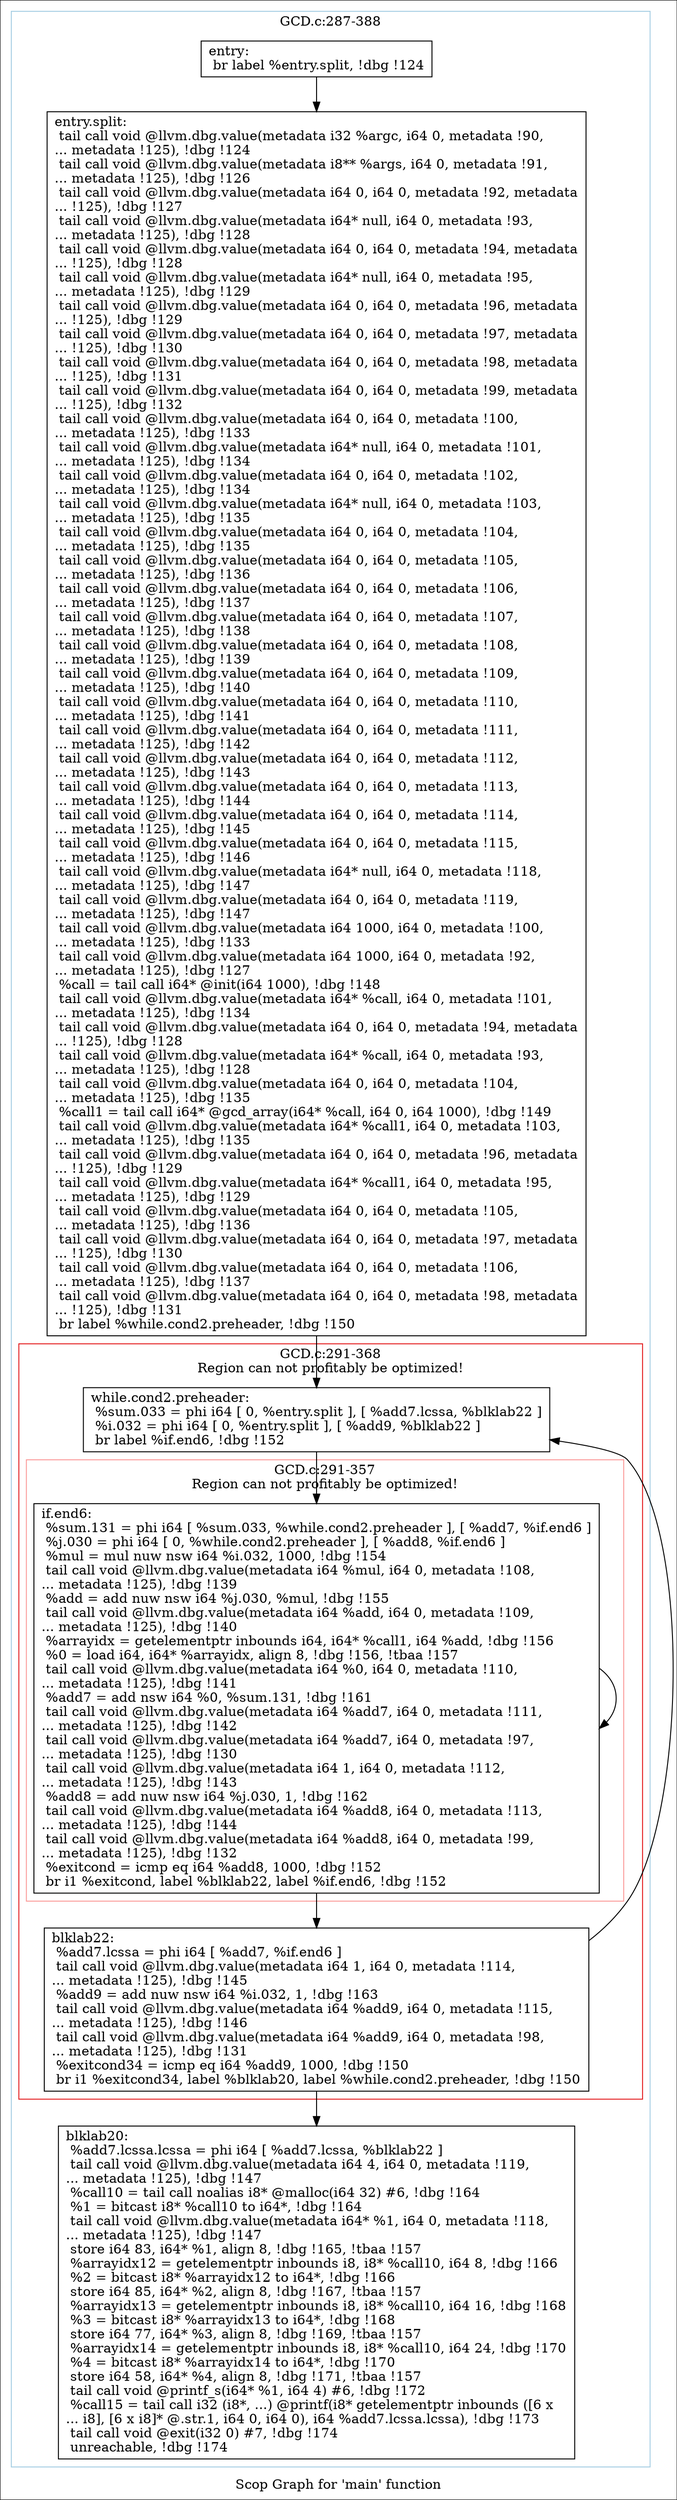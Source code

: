 digraph "Scop Graph for 'main' function" {
	label="Scop Graph for 'main' function";

	Node0xb04bfb0 [shape=record,label="{entry:\l  br label %entry.split, !dbg !124\l}"];
	Node0xb04bfb0 -> Node0xb07fa90;
	Node0xb07fa90 [shape=record,label="{entry.split:                                      \l  tail call void @llvm.dbg.value(metadata i32 %argc, i64 0, metadata !90,\l... metadata !125), !dbg !124\l  tail call void @llvm.dbg.value(metadata i8** %args, i64 0, metadata !91,\l... metadata !125), !dbg !126\l  tail call void @llvm.dbg.value(metadata i64 0, i64 0, metadata !92, metadata\l... !125), !dbg !127\l  tail call void @llvm.dbg.value(metadata i64* null, i64 0, metadata !93,\l... metadata !125), !dbg !128\l  tail call void @llvm.dbg.value(metadata i64 0, i64 0, metadata !94, metadata\l... !125), !dbg !128\l  tail call void @llvm.dbg.value(metadata i64* null, i64 0, metadata !95,\l... metadata !125), !dbg !129\l  tail call void @llvm.dbg.value(metadata i64 0, i64 0, metadata !96, metadata\l... !125), !dbg !129\l  tail call void @llvm.dbg.value(metadata i64 0, i64 0, metadata !97, metadata\l... !125), !dbg !130\l  tail call void @llvm.dbg.value(metadata i64 0, i64 0, metadata !98, metadata\l... !125), !dbg !131\l  tail call void @llvm.dbg.value(metadata i64 0, i64 0, metadata !99, metadata\l... !125), !dbg !132\l  tail call void @llvm.dbg.value(metadata i64 0, i64 0, metadata !100,\l... metadata !125), !dbg !133\l  tail call void @llvm.dbg.value(metadata i64* null, i64 0, metadata !101,\l... metadata !125), !dbg !134\l  tail call void @llvm.dbg.value(metadata i64 0, i64 0, metadata !102,\l... metadata !125), !dbg !134\l  tail call void @llvm.dbg.value(metadata i64* null, i64 0, metadata !103,\l... metadata !125), !dbg !135\l  tail call void @llvm.dbg.value(metadata i64 0, i64 0, metadata !104,\l... metadata !125), !dbg !135\l  tail call void @llvm.dbg.value(metadata i64 0, i64 0, metadata !105,\l... metadata !125), !dbg !136\l  tail call void @llvm.dbg.value(metadata i64 0, i64 0, metadata !106,\l... metadata !125), !dbg !137\l  tail call void @llvm.dbg.value(metadata i64 0, i64 0, metadata !107,\l... metadata !125), !dbg !138\l  tail call void @llvm.dbg.value(metadata i64 0, i64 0, metadata !108,\l... metadata !125), !dbg !139\l  tail call void @llvm.dbg.value(metadata i64 0, i64 0, metadata !109,\l... metadata !125), !dbg !140\l  tail call void @llvm.dbg.value(metadata i64 0, i64 0, metadata !110,\l... metadata !125), !dbg !141\l  tail call void @llvm.dbg.value(metadata i64 0, i64 0, metadata !111,\l... metadata !125), !dbg !142\l  tail call void @llvm.dbg.value(metadata i64 0, i64 0, metadata !112,\l... metadata !125), !dbg !143\l  tail call void @llvm.dbg.value(metadata i64 0, i64 0, metadata !113,\l... metadata !125), !dbg !144\l  tail call void @llvm.dbg.value(metadata i64 0, i64 0, metadata !114,\l... metadata !125), !dbg !145\l  tail call void @llvm.dbg.value(metadata i64 0, i64 0, metadata !115,\l... metadata !125), !dbg !146\l  tail call void @llvm.dbg.value(metadata i64* null, i64 0, metadata !118,\l... metadata !125), !dbg !147\l  tail call void @llvm.dbg.value(metadata i64 0, i64 0, metadata !119,\l... metadata !125), !dbg !147\l  tail call void @llvm.dbg.value(metadata i64 1000, i64 0, metadata !100,\l... metadata !125), !dbg !133\l  tail call void @llvm.dbg.value(metadata i64 1000, i64 0, metadata !92,\l... metadata !125), !dbg !127\l  %call = tail call i64* @init(i64 1000), !dbg !148\l  tail call void @llvm.dbg.value(metadata i64* %call, i64 0, metadata !101,\l... metadata !125), !dbg !134\l  tail call void @llvm.dbg.value(metadata i64 0, i64 0, metadata !94, metadata\l... !125), !dbg !128\l  tail call void @llvm.dbg.value(metadata i64* %call, i64 0, metadata !93,\l... metadata !125), !dbg !128\l  tail call void @llvm.dbg.value(metadata i64 0, i64 0, metadata !104,\l... metadata !125), !dbg !135\l  %call1 = tail call i64* @gcd_array(i64* %call, i64 0, i64 1000), !dbg !149\l  tail call void @llvm.dbg.value(metadata i64* %call1, i64 0, metadata !103,\l... metadata !125), !dbg !135\l  tail call void @llvm.dbg.value(metadata i64 0, i64 0, metadata !96, metadata\l... !125), !dbg !129\l  tail call void @llvm.dbg.value(metadata i64* %call1, i64 0, metadata !95,\l... metadata !125), !dbg !129\l  tail call void @llvm.dbg.value(metadata i64 0, i64 0, metadata !105,\l... metadata !125), !dbg !136\l  tail call void @llvm.dbg.value(metadata i64 0, i64 0, metadata !97, metadata\l... !125), !dbg !130\l  tail call void @llvm.dbg.value(metadata i64 0, i64 0, metadata !106,\l... metadata !125), !dbg !137\l  tail call void @llvm.dbg.value(metadata i64 0, i64 0, metadata !98, metadata\l... !125), !dbg !131\l  br label %while.cond2.preheader, !dbg !150\l}"];
	Node0xb07fa90 -> Node0xb088d70;
	Node0xb088d70 [shape=record,label="{while.cond2.preheader:                            \l  %sum.033 = phi i64 [ 0, %entry.split ], [ %add7.lcssa, %blklab22 ]\l  %i.032 = phi i64 [ 0, %entry.split ], [ %add9, %blklab22 ]\l  br label %if.end6, !dbg !152\l}"];
	Node0xb088d70 -> Node0xb072cd0;
	Node0xb072cd0 [shape=record,label="{if.end6:                                          \l  %sum.131 = phi i64 [ %sum.033, %while.cond2.preheader ], [ %add7, %if.end6 ]\l  %j.030 = phi i64 [ 0, %while.cond2.preheader ], [ %add8, %if.end6 ]\l  %mul = mul nuw nsw i64 %i.032, 1000, !dbg !154\l  tail call void @llvm.dbg.value(metadata i64 %mul, i64 0, metadata !108,\l... metadata !125), !dbg !139\l  %add = add nuw nsw i64 %j.030, %mul, !dbg !155\l  tail call void @llvm.dbg.value(metadata i64 %add, i64 0, metadata !109,\l... metadata !125), !dbg !140\l  %arrayidx = getelementptr inbounds i64, i64* %call1, i64 %add, !dbg !156\l  %0 = load i64, i64* %arrayidx, align 8, !dbg !156, !tbaa !157\l  tail call void @llvm.dbg.value(metadata i64 %0, i64 0, metadata !110,\l... metadata !125), !dbg !141\l  %add7 = add nsw i64 %0, %sum.131, !dbg !161\l  tail call void @llvm.dbg.value(metadata i64 %add7, i64 0, metadata !111,\l... metadata !125), !dbg !142\l  tail call void @llvm.dbg.value(metadata i64 %add7, i64 0, metadata !97,\l... metadata !125), !dbg !130\l  tail call void @llvm.dbg.value(metadata i64 1, i64 0, metadata !112,\l... metadata !125), !dbg !143\l  %add8 = add nuw nsw i64 %j.030, 1, !dbg !162\l  tail call void @llvm.dbg.value(metadata i64 %add8, i64 0, metadata !113,\l... metadata !125), !dbg !144\l  tail call void @llvm.dbg.value(metadata i64 %add8, i64 0, metadata !99,\l... metadata !125), !dbg !132\l  %exitcond = icmp eq i64 %add8, 1000, !dbg !152\l  br i1 %exitcond, label %blklab22, label %if.end6, !dbg !152\l}"];
	Node0xb072cd0 -> Node0xb03bae0;
	Node0xb072cd0 -> Node0xb072cd0[constraint=false];
	Node0xb03bae0 [shape=record,label="{blklab22:                                         \l  %add7.lcssa = phi i64 [ %add7, %if.end6 ]\l  tail call void @llvm.dbg.value(metadata i64 1, i64 0, metadata !114,\l... metadata !125), !dbg !145\l  %add9 = add nuw nsw i64 %i.032, 1, !dbg !163\l  tail call void @llvm.dbg.value(metadata i64 %add9, i64 0, metadata !115,\l... metadata !125), !dbg !146\l  tail call void @llvm.dbg.value(metadata i64 %add9, i64 0, metadata !98,\l... metadata !125), !dbg !131\l  %exitcond34 = icmp eq i64 %add9, 1000, !dbg !150\l  br i1 %exitcond34, label %blklab20, label %while.cond2.preheader, !dbg !150\l}"];
	Node0xb03bae0 -> Node0xb0627f0;
	Node0xb03bae0 -> Node0xb088d70[constraint=false];
	Node0xb0627f0 [shape=record,label="{blklab20:                                         \l  %add7.lcssa.lcssa = phi i64 [ %add7.lcssa, %blklab22 ]\l  tail call void @llvm.dbg.value(metadata i64 4, i64 0, metadata !119,\l... metadata !125), !dbg !147\l  %call10 = tail call noalias i8* @malloc(i64 32) #6, !dbg !164\l  %1 = bitcast i8* %call10 to i64*, !dbg !164\l  tail call void @llvm.dbg.value(metadata i64* %1, i64 0, metadata !118,\l... metadata !125), !dbg !147\l  store i64 83, i64* %1, align 8, !dbg !165, !tbaa !157\l  %arrayidx12 = getelementptr inbounds i8, i8* %call10, i64 8, !dbg !166\l  %2 = bitcast i8* %arrayidx12 to i64*, !dbg !166\l  store i64 85, i64* %2, align 8, !dbg !167, !tbaa !157\l  %arrayidx13 = getelementptr inbounds i8, i8* %call10, i64 16, !dbg !168\l  %3 = bitcast i8* %arrayidx13 to i64*, !dbg !168\l  store i64 77, i64* %3, align 8, !dbg !169, !tbaa !157\l  %arrayidx14 = getelementptr inbounds i8, i8* %call10, i64 24, !dbg !170\l  %4 = bitcast i8* %arrayidx14 to i64*, !dbg !170\l  store i64 58, i64* %4, align 8, !dbg !171, !tbaa !157\l  tail call void @printf_s(i64* %1, i64 4) #6, !dbg !172\l  %call15 = tail call i32 (i8*, ...) @printf(i8* getelementptr inbounds ([6 x\l... i8], [6 x i8]* @.str.1, i64 0, i64 0), i64 %add7.lcssa.lcssa), !dbg !173\l  tail call void @exit(i32 0) #7, !dbg !174\l  unreachable, !dbg !174\l}"];
	colorscheme = "paired12"
        subgraph cluster_0xb083390 {
          label = "GCD.c:287-388
";
          style = solid;
          color = 1
          subgraph cluster_0xb07e0a0 {
            label = "GCD.c:291-368
Region can not profitably be optimized!";
            style = solid;
            color = 6
            subgraph cluster_0xb0590e0 {
              label = "GCD.c:291-357
Region can not profitably be optimized!";
              style = solid;
              color = 5
              Node0xb072cd0;
            }
            Node0xb088d70;
            Node0xb03bae0;
          }
          Node0xb04bfb0;
          Node0xb07fa90;
          Node0xb0627f0;
        }
}
